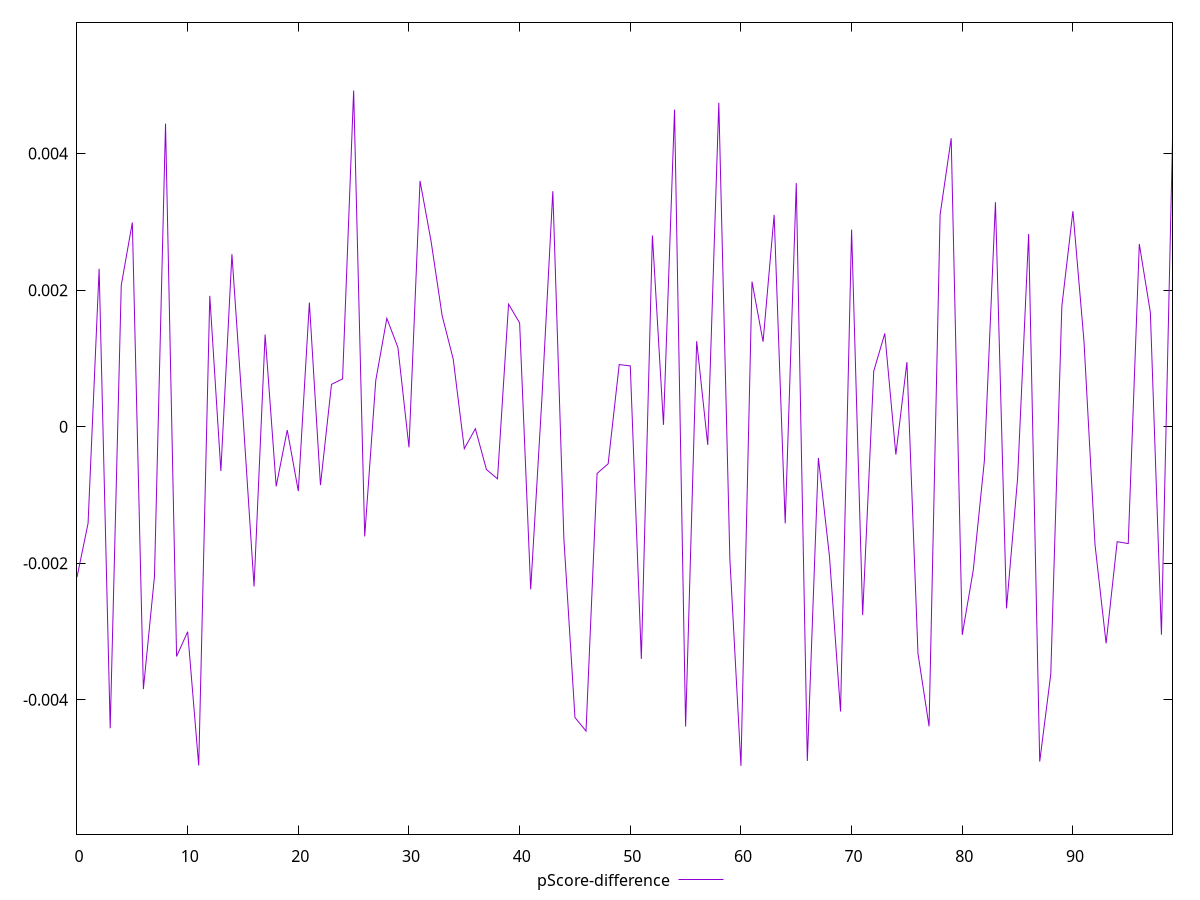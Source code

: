 reset

$pScoreDifference <<EOF
0 -0.002204613861042648
1 -0.0014165441180378213
2 0.0023132254280753273
3 -0.004418111115938483
4 0.002072415726457777
5 0.0029909351831450826
6 -0.0038449986177516715
7 -0.0021957704117789856
8 0.004439026495456466
9 -0.0033661377289087024
10 -0.0030042054509265004
11 -0.004964714749659427
12 0.001916326494270093
13 -0.0006496533681481509
14 0.0025268662902464545
15 0.00015239646975595544
16 -0.0023420486896480464
17 0.0013488178678403573
18 -0.0008741413291390998
19 -0.00005012107149771072
20 -0.0009435056258186858
21 0.0018175145040592033
22 -0.0008560674847482019
23 0.0006203613873911884
24 0.0006999659901660849
25 0.004923791662405974
26 -0.001608839456852973
27 0.0006774896714720757
28 0.0015866563324899996
29 0.0011600136259474203
30 -0.000303001986093121
31 0.0035995295467355914
32 0.0027133265499383885
33 0.001624731139987734
34 0.0009883932589573874
35 -0.0003228877202628988
36 -0.000030074280035430334
37 -0.0006279011384889843
38 -0.0007642272122564409
39 0.0017952079103215057
40 0.0015192048294536686
41 -0.0023835555548314957
42 0.0003722119040285854
43 0.003449397673732757
44 -0.0016450815030816246
45 -0.004261348701760981
46 -0.004459247399704103
47 -0.0006853975386551525
48 -0.0005435798500205147
49 0.0009097140973997053
50 0.0008898946478986813
51 -0.0034031918173653697
52 0.0028006567898187784
53 0.000026120376446336913
54 0.004644806783267397
55 -0.004394545081320311
56 0.001252248128008171
57 -0.00026741233710925183
58 0.004744491035016507
59 -0.0019375792962512683
60 -0.004969614999318583
61 0.0021249069697493184
62 0.00124445344644597
63 0.003103059288803056
64 -0.0014167503759437983
65 0.003567090814475815
66 -0.004897351245926274
67 -0.00045897819917584126
68 -0.0018994286347262523
69 -0.004173451114412918
70 0.0028862047956005332
71 -0.0027606813921375872
72 0.0008120384614952458
73 0.0013652914378473602
74 -0.000409428992218297
75 0.0009453357504333182
76 -0.003324982349908856
77 -0.004389795414297182
78 0.0031061119466474496
79 0.004224796877830839
80 -0.0030499048119964067
81 -0.002096356181894077
82 -0.0004983495227254275
83 0.0032884027803047333
84 -0.0026621608156534027
85 -0.0007615162748987325
86 0.0028223770603108544
87 -0.004906873440566839
88 -0.003626483855774465
89 0.0017637701726678223
90 0.00315675083634126
91 0.0012541803898573622
92 -0.0017335967781041406
93 -0.0031748990808703192
94 -0.0016854693807457632
95 -0.00171288106641021
96 0.0026759526073431017
97 0.0016723062314464854
98 -0.003048245376751635
99 0.004206214039613632
EOF

set key outside below
set xrange [0:99]
set yrange [-0.0059696149993185834:0.005923791662405974]
set trange [-0.0059696149993185834:0.005923791662405974]
set terminal svg size 640, 500 enhanced background rgb 'white'
set output "report_00015_2021-02-09T16-11-33.973Z/first-contentful-paint/samples/pages/pScore-difference/values.svg"

plot $pScoreDifference title "pScore-difference" with line

reset
